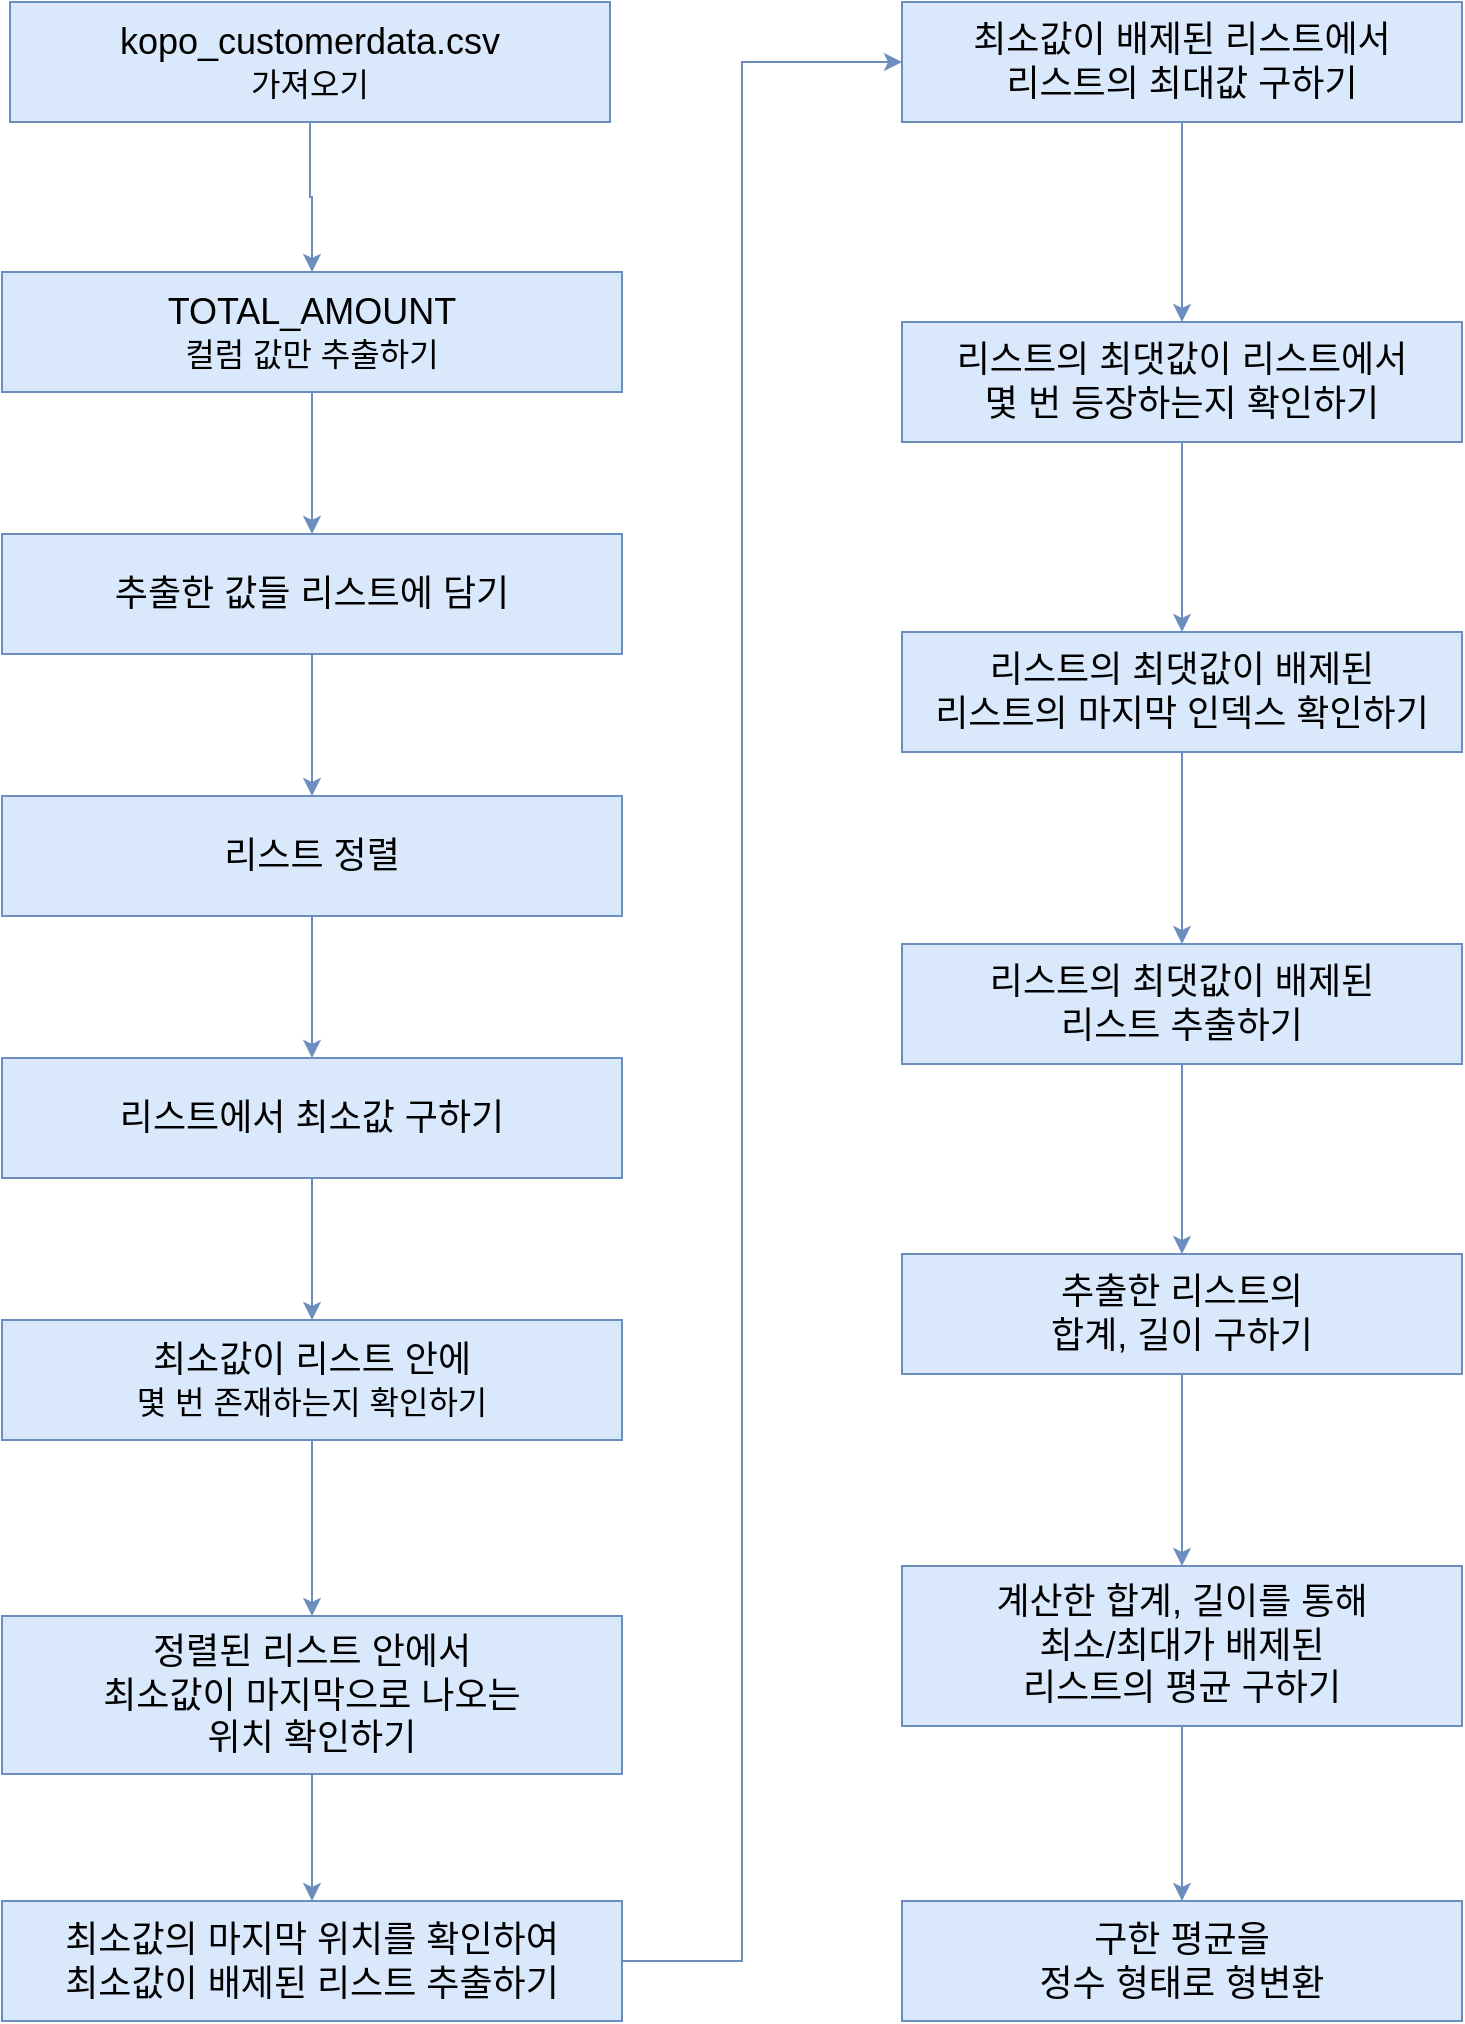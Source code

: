 <mxfile version="26.1.0">
  <diagram id="C5RBs43oDa-KdzZeNtuy" name="Page-1">
    <mxGraphModel grid="1" page="1" gridSize="10" guides="1" tooltips="1" connect="1" arrows="1" fold="1" pageScale="1" pageWidth="827" pageHeight="1169" math="0" shadow="0">
      <root>
        <mxCell id="WIyWlLk6GJQsqaUBKTNV-0" />
        <mxCell id="WIyWlLk6GJQsqaUBKTNV-1" parent="WIyWlLk6GJQsqaUBKTNV-0" />
        <mxCell id="UHNH-JkD6T3OdJzsZdsB-2" value="" style="edgeStyle=orthogonalEdgeStyle;rounded=0;orthogonalLoop=1;jettySize=auto;html=1;fillColor=#dae8fc;strokeColor=#6c8ebf;" edge="1" parent="WIyWlLk6GJQsqaUBKTNV-1" source="UHNH-JkD6T3OdJzsZdsB-0" target="UHNH-JkD6T3OdJzsZdsB-1">
          <mxGeometry relative="1" as="geometry" />
        </mxCell>
        <mxCell id="UHNH-JkD6T3OdJzsZdsB-0" value="&lt;font style=&quot;font-size: 18px;&quot;&gt;kopo_customerdata.csv&lt;/font&gt;&lt;div&gt;&lt;font size=&quot;3&quot; style=&quot;&quot;&gt;가져오기&lt;/font&gt;&lt;/div&gt;" style="rounded=0;whiteSpace=wrap;html=1;fillColor=#dae8fc;strokeColor=#6c8ebf;" vertex="1" parent="WIyWlLk6GJQsqaUBKTNV-1">
          <mxGeometry x="34" y="80" width="300" height="60" as="geometry" />
        </mxCell>
        <mxCell id="UHNH-JkD6T3OdJzsZdsB-4" value="" style="edgeStyle=orthogonalEdgeStyle;rounded=0;orthogonalLoop=1;jettySize=auto;html=1;fillColor=#dae8fc;strokeColor=#6c8ebf;" edge="1" parent="WIyWlLk6GJQsqaUBKTNV-1" source="UHNH-JkD6T3OdJzsZdsB-1" target="UHNH-JkD6T3OdJzsZdsB-3">
          <mxGeometry relative="1" as="geometry" />
        </mxCell>
        <mxCell id="UHNH-JkD6T3OdJzsZdsB-1" value="&lt;font style=&quot;font-size: 18px;&quot;&gt;TOTAL_AMOUNT&lt;/font&gt;&lt;div&gt;&lt;font size=&quot;3&quot; style=&quot;&quot;&gt;컬럼 값만 추출하기&lt;/font&gt;&lt;/div&gt;" style="whiteSpace=wrap;html=1;rounded=0;fillColor=#dae8fc;strokeColor=#6c8ebf;" vertex="1" parent="WIyWlLk6GJQsqaUBKTNV-1">
          <mxGeometry x="30" y="215" width="310" height="60" as="geometry" />
        </mxCell>
        <mxCell id="UHNH-JkD6T3OdJzsZdsB-6" value="" style="edgeStyle=orthogonalEdgeStyle;rounded=0;orthogonalLoop=1;jettySize=auto;html=1;fillColor=#dae8fc;strokeColor=#6c8ebf;" edge="1" parent="WIyWlLk6GJQsqaUBKTNV-1" source="UHNH-JkD6T3OdJzsZdsB-3" target="UHNH-JkD6T3OdJzsZdsB-5">
          <mxGeometry relative="1" as="geometry" />
        </mxCell>
        <mxCell id="UHNH-JkD6T3OdJzsZdsB-3" value="&lt;font style=&quot;font-size: 18px;&quot;&gt;추출한 값들 리스트에 담기&lt;/font&gt;" style="whiteSpace=wrap;html=1;rounded=0;fillColor=#dae8fc;strokeColor=#6c8ebf;" vertex="1" parent="WIyWlLk6GJQsqaUBKTNV-1">
          <mxGeometry x="30" y="346" width="310" height="60" as="geometry" />
        </mxCell>
        <mxCell id="UHNH-JkD6T3OdJzsZdsB-8" value="" style="edgeStyle=orthogonalEdgeStyle;rounded=0;orthogonalLoop=1;jettySize=auto;html=1;fillColor=#dae8fc;strokeColor=#6c8ebf;" edge="1" parent="WIyWlLk6GJQsqaUBKTNV-1" source="UHNH-JkD6T3OdJzsZdsB-5" target="UHNH-JkD6T3OdJzsZdsB-7">
          <mxGeometry relative="1" as="geometry" />
        </mxCell>
        <mxCell id="UHNH-JkD6T3OdJzsZdsB-5" value="&lt;font style=&quot;font-size: 18px;&quot;&gt;리스트 정렬&lt;/font&gt;" style="whiteSpace=wrap;html=1;rounded=0;fillColor=#dae8fc;strokeColor=#6c8ebf;" vertex="1" parent="WIyWlLk6GJQsqaUBKTNV-1">
          <mxGeometry x="30" y="477" width="310" height="60" as="geometry" />
        </mxCell>
        <mxCell id="UHNH-JkD6T3OdJzsZdsB-10" value="" style="edgeStyle=orthogonalEdgeStyle;rounded=0;orthogonalLoop=1;jettySize=auto;html=1;fillColor=#dae8fc;strokeColor=#6c8ebf;" edge="1" parent="WIyWlLk6GJQsqaUBKTNV-1" source="UHNH-JkD6T3OdJzsZdsB-7" target="UHNH-JkD6T3OdJzsZdsB-9">
          <mxGeometry relative="1" as="geometry" />
        </mxCell>
        <mxCell id="UHNH-JkD6T3OdJzsZdsB-7" value="&lt;font style=&quot;font-size: 18px;&quot;&gt;리스트에서 최소값 구하기&lt;/font&gt;" style="whiteSpace=wrap;html=1;rounded=0;fillColor=#dae8fc;strokeColor=#6c8ebf;" vertex="1" parent="WIyWlLk6GJQsqaUBKTNV-1">
          <mxGeometry x="30" y="608" width="310" height="60" as="geometry" />
        </mxCell>
        <mxCell id="UHNH-JkD6T3OdJzsZdsB-12" value="" style="edgeStyle=orthogonalEdgeStyle;rounded=0;orthogonalLoop=1;jettySize=auto;html=1;fillColor=#dae8fc;strokeColor=#6c8ebf;" edge="1" parent="WIyWlLk6GJQsqaUBKTNV-1" source="UHNH-JkD6T3OdJzsZdsB-9" target="UHNH-JkD6T3OdJzsZdsB-11">
          <mxGeometry relative="1" as="geometry" />
        </mxCell>
        <mxCell id="UHNH-JkD6T3OdJzsZdsB-9" value="&lt;font style=&quot;font-size: 18px;&quot;&gt;최소값이 리스트 안에&lt;/font&gt;&lt;div&gt;&lt;font size=&quot;3&quot;&gt;몇 번 존재하는지&amp;nbsp;&lt;span style=&quot;background-color: transparent; color: light-dark(rgb(0, 0, 0), rgb(255, 255, 255));&quot;&gt;확인하기&lt;/span&gt;&lt;/font&gt;&lt;/div&gt;" style="whiteSpace=wrap;html=1;rounded=0;fillColor=#dae8fc;strokeColor=#6c8ebf;" vertex="1" parent="WIyWlLk6GJQsqaUBKTNV-1">
          <mxGeometry x="30" y="739" width="310" height="60" as="geometry" />
        </mxCell>
        <mxCell id="UHNH-JkD6T3OdJzsZdsB-14" value="" style="edgeStyle=orthogonalEdgeStyle;rounded=0;orthogonalLoop=1;jettySize=auto;html=1;fillColor=#dae8fc;strokeColor=#6c8ebf;" edge="1" parent="WIyWlLk6GJQsqaUBKTNV-1" source="UHNH-JkD6T3OdJzsZdsB-11" target="UHNH-JkD6T3OdJzsZdsB-13">
          <mxGeometry relative="1" as="geometry" />
        </mxCell>
        <mxCell id="UHNH-JkD6T3OdJzsZdsB-11" value="&lt;font style=&quot;font-size: 18px;&quot;&gt;정렬된 리스트 안에서&lt;/font&gt;&lt;div&gt;&lt;font style=&quot;font-size: 18px;&quot;&gt;최소값이 마지막으로 나오는&lt;/font&gt;&lt;div&gt;&lt;font style=&quot;font-size: 18px;&quot;&gt;위치 확인하기&lt;/font&gt;&lt;/div&gt;&lt;/div&gt;" style="whiteSpace=wrap;html=1;rounded=0;fillColor=#dae8fc;strokeColor=#6c8ebf;" vertex="1" parent="WIyWlLk6GJQsqaUBKTNV-1">
          <mxGeometry x="30" y="887" width="310" height="79" as="geometry" />
        </mxCell>
        <mxCell id="UHNH-JkD6T3OdJzsZdsB-16" value="" style="edgeStyle=orthogonalEdgeStyle;rounded=0;orthogonalLoop=1;jettySize=auto;html=1;fillColor=#dae8fc;strokeColor=#6c8ebf;" edge="1" parent="WIyWlLk6GJQsqaUBKTNV-1" source="UHNH-JkD6T3OdJzsZdsB-13" target="UHNH-JkD6T3OdJzsZdsB-15">
          <mxGeometry relative="1" as="geometry">
            <Array as="points">
              <mxPoint x="400" y="1060" />
              <mxPoint x="400" y="110" />
            </Array>
          </mxGeometry>
        </mxCell>
        <mxCell id="UHNH-JkD6T3OdJzsZdsB-13" value="&lt;font style=&quot;font-size: 18px;&quot;&gt;최소값의 마지막 위치를 확인하여&lt;/font&gt;&lt;div&gt;&lt;font style=&quot;font-size: 18px;&quot;&gt;최소값이 배제된 리스트 추출하기&lt;/font&gt;&lt;/div&gt;" style="whiteSpace=wrap;html=1;rounded=0;fillColor=#dae8fc;strokeColor=#6c8ebf;" vertex="1" parent="WIyWlLk6GJQsqaUBKTNV-1">
          <mxGeometry x="30" y="1029.5" width="310" height="60" as="geometry" />
        </mxCell>
        <mxCell id="UHNH-JkD6T3OdJzsZdsB-18" value="" style="edgeStyle=orthogonalEdgeStyle;rounded=0;orthogonalLoop=1;jettySize=auto;html=1;fillColor=#dae8fc;strokeColor=#6c8ebf;" edge="1" parent="WIyWlLk6GJQsqaUBKTNV-1" source="UHNH-JkD6T3OdJzsZdsB-15" target="UHNH-JkD6T3OdJzsZdsB-17">
          <mxGeometry relative="1" as="geometry" />
        </mxCell>
        <mxCell id="UHNH-JkD6T3OdJzsZdsB-15" value="&lt;font style=&quot;font-size: 18px;&quot;&gt;최소값이 배제된 리스트에서&lt;/font&gt;&lt;div&gt;&lt;font style=&quot;font-size: 18px;&quot;&gt;리스트의 최대값 구하기&lt;/font&gt;&lt;/div&gt;" style="whiteSpace=wrap;html=1;rounded=0;fillColor=#dae8fc;strokeColor=#6c8ebf;" vertex="1" parent="WIyWlLk6GJQsqaUBKTNV-1">
          <mxGeometry x="480" y="80" width="280" height="60" as="geometry" />
        </mxCell>
        <mxCell id="UHNH-JkD6T3OdJzsZdsB-20" value="" style="edgeStyle=orthogonalEdgeStyle;rounded=0;orthogonalLoop=1;jettySize=auto;html=1;fillColor=#dae8fc;strokeColor=#6c8ebf;" edge="1" parent="WIyWlLk6GJQsqaUBKTNV-1" source="UHNH-JkD6T3OdJzsZdsB-17" target="UHNH-JkD6T3OdJzsZdsB-19">
          <mxGeometry relative="1" as="geometry" />
        </mxCell>
        <mxCell id="UHNH-JkD6T3OdJzsZdsB-17" value="&lt;font style=&quot;font-size: 18px;&quot;&gt;리스트의 최댓값이 리스트에서&lt;/font&gt;&lt;div&gt;&lt;font style=&quot;font-size: 18px;&quot;&gt;몇 번 등장하는지&amp;nbsp;&lt;span style=&quot;background-color: transparent; color: light-dark(rgb(0, 0, 0), rgb(255, 255, 255));&quot;&gt;확인하기&lt;/span&gt;&lt;/font&gt;&lt;/div&gt;" style="whiteSpace=wrap;html=1;rounded=0;fillColor=#dae8fc;strokeColor=#6c8ebf;" vertex="1" parent="WIyWlLk6GJQsqaUBKTNV-1">
          <mxGeometry x="480" y="240" width="280" height="60" as="geometry" />
        </mxCell>
        <mxCell id="UHNH-JkD6T3OdJzsZdsB-22" value="" style="edgeStyle=orthogonalEdgeStyle;rounded=0;orthogonalLoop=1;jettySize=auto;html=1;fillColor=#dae8fc;strokeColor=#6c8ebf;" edge="1" parent="WIyWlLk6GJQsqaUBKTNV-1" source="UHNH-JkD6T3OdJzsZdsB-19" target="UHNH-JkD6T3OdJzsZdsB-21">
          <mxGeometry relative="1" as="geometry" />
        </mxCell>
        <mxCell id="UHNH-JkD6T3OdJzsZdsB-19" value="&lt;font style=&quot;font-size: 18px;&quot;&gt;리스트의 최댓값이 배제된&lt;/font&gt;&lt;div&gt;&lt;font style=&quot;font-size: 18px;&quot;&gt;리스트의 마지막 인덱스 확인하기&lt;/font&gt;&lt;/div&gt;" style="whiteSpace=wrap;html=1;rounded=0;fillColor=#dae8fc;strokeColor=#6c8ebf;" vertex="1" parent="WIyWlLk6GJQsqaUBKTNV-1">
          <mxGeometry x="480" y="395" width="280" height="60" as="geometry" />
        </mxCell>
        <mxCell id="UHNH-JkD6T3OdJzsZdsB-24" value="" style="edgeStyle=orthogonalEdgeStyle;rounded=0;orthogonalLoop=1;jettySize=auto;html=1;fillColor=#dae8fc;strokeColor=#6c8ebf;" edge="1" parent="WIyWlLk6GJQsqaUBKTNV-1" source="UHNH-JkD6T3OdJzsZdsB-21" target="UHNH-JkD6T3OdJzsZdsB-23">
          <mxGeometry relative="1" as="geometry" />
        </mxCell>
        <mxCell id="UHNH-JkD6T3OdJzsZdsB-21" value="&lt;font style=&quot;font-size: 18px;&quot;&gt;리스트의 최댓값이 배제된&lt;/font&gt;&lt;div&gt;&lt;font style=&quot;font-size: 18px;&quot;&gt;리스트 추출하기&lt;/font&gt;&lt;/div&gt;" style="whiteSpace=wrap;html=1;rounded=0;fillColor=#dae8fc;strokeColor=#6c8ebf;" vertex="1" parent="WIyWlLk6GJQsqaUBKTNV-1">
          <mxGeometry x="480" y="551" width="280" height="60" as="geometry" />
        </mxCell>
        <mxCell id="UHNH-JkD6T3OdJzsZdsB-26" value="" style="edgeStyle=orthogonalEdgeStyle;rounded=0;orthogonalLoop=1;jettySize=auto;html=1;fillColor=#dae8fc;strokeColor=#6c8ebf;" edge="1" parent="WIyWlLk6GJQsqaUBKTNV-1" source="UHNH-JkD6T3OdJzsZdsB-23" target="UHNH-JkD6T3OdJzsZdsB-25">
          <mxGeometry relative="1" as="geometry" />
        </mxCell>
        <mxCell id="UHNH-JkD6T3OdJzsZdsB-23" value="&lt;font style=&quot;font-size: 18px;&quot;&gt;추출한 리스트의&lt;/font&gt;&lt;div&gt;&lt;font style=&quot;font-size: 18px;&quot;&gt;합계, 길이 구하기&lt;/font&gt;&lt;/div&gt;" style="whiteSpace=wrap;html=1;rounded=0;fillColor=#dae8fc;strokeColor=#6c8ebf;" vertex="1" parent="WIyWlLk6GJQsqaUBKTNV-1">
          <mxGeometry x="480" y="706" width="280" height="60" as="geometry" />
        </mxCell>
        <mxCell id="UHNH-JkD6T3OdJzsZdsB-28" value="" style="edgeStyle=orthogonalEdgeStyle;rounded=0;orthogonalLoop=1;jettySize=auto;html=1;fillColor=#dae8fc;strokeColor=#6c8ebf;" edge="1" parent="WIyWlLk6GJQsqaUBKTNV-1" source="UHNH-JkD6T3OdJzsZdsB-25" target="UHNH-JkD6T3OdJzsZdsB-27">
          <mxGeometry relative="1" as="geometry" />
        </mxCell>
        <mxCell id="UHNH-JkD6T3OdJzsZdsB-25" value="&lt;font style=&quot;font-size: 18px;&quot;&gt;계산한 합계, 길이를 통해&lt;/font&gt;&lt;div&gt;&lt;font style=&quot;font-size: 18px;&quot;&gt;최소/최대가 배제된&lt;/font&gt;&lt;/div&gt;&lt;div&gt;&lt;font style=&quot;font-size: 18px;&quot;&gt;리스트의 평균 구하기&lt;/font&gt;&lt;/div&gt;" style="whiteSpace=wrap;html=1;rounded=0;fillColor=#dae8fc;strokeColor=#6c8ebf;" vertex="1" parent="WIyWlLk6GJQsqaUBKTNV-1">
          <mxGeometry x="480" y="862" width="280" height="80" as="geometry" />
        </mxCell>
        <mxCell id="UHNH-JkD6T3OdJzsZdsB-27" value="&lt;font style=&quot;font-size: 18px;&quot;&gt;구한 평균을&lt;/font&gt;&lt;div&gt;&lt;font style=&quot;font-size: 18px;&quot;&gt;정수 형태로 형변환&lt;/font&gt;&lt;/div&gt;" style="whiteSpace=wrap;html=1;rounded=0;fillColor=#dae8fc;strokeColor=#6c8ebf;" vertex="1" parent="WIyWlLk6GJQsqaUBKTNV-1">
          <mxGeometry x="480" y="1029.5" width="280" height="60" as="geometry" />
        </mxCell>
      </root>
    </mxGraphModel>
  </diagram>
</mxfile>

